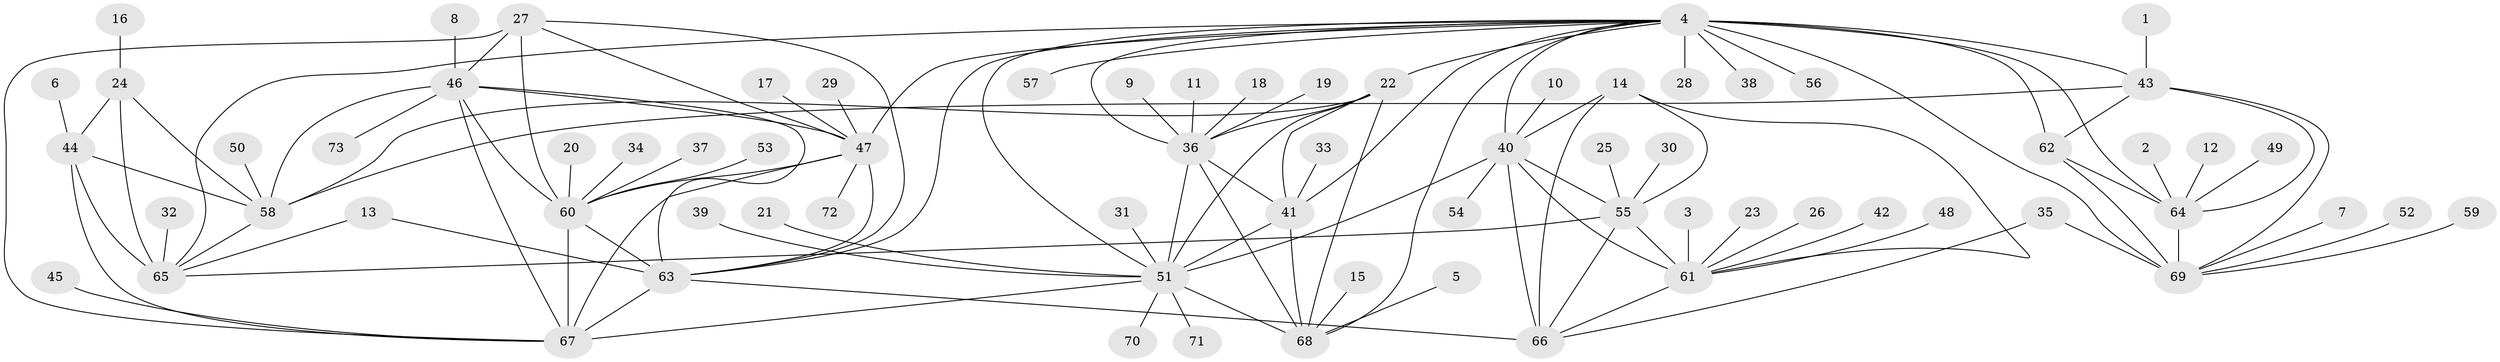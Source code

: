 // original degree distribution, {8: 0.0684931506849315, 14: 0.00684931506849315, 12: 0.02054794520547945, 10: 0.04794520547945205, 13: 0.0136986301369863, 7: 0.03424657534246575, 9: 0.02054794520547945, 11: 0.0273972602739726, 1: 0.6301369863013698, 2: 0.11643835616438356, 3: 0.0136986301369863}
// Generated by graph-tools (version 1.1) at 2025/26/03/09/25 03:26:49]
// undirected, 73 vertices, 118 edges
graph export_dot {
graph [start="1"]
  node [color=gray90,style=filled];
  1;
  2;
  3;
  4;
  5;
  6;
  7;
  8;
  9;
  10;
  11;
  12;
  13;
  14;
  15;
  16;
  17;
  18;
  19;
  20;
  21;
  22;
  23;
  24;
  25;
  26;
  27;
  28;
  29;
  30;
  31;
  32;
  33;
  34;
  35;
  36;
  37;
  38;
  39;
  40;
  41;
  42;
  43;
  44;
  45;
  46;
  47;
  48;
  49;
  50;
  51;
  52;
  53;
  54;
  55;
  56;
  57;
  58;
  59;
  60;
  61;
  62;
  63;
  64;
  65;
  66;
  67;
  68;
  69;
  70;
  71;
  72;
  73;
  1 -- 43 [weight=1.0];
  2 -- 64 [weight=1.0];
  3 -- 61 [weight=1.0];
  4 -- 22 [weight=1.0];
  4 -- 28 [weight=1.0];
  4 -- 36 [weight=1.0];
  4 -- 38 [weight=1.0];
  4 -- 40 [weight=2.0];
  4 -- 41 [weight=1.0];
  4 -- 43 [weight=2.0];
  4 -- 47 [weight=1.0];
  4 -- 51 [weight=2.0];
  4 -- 56 [weight=1.0];
  4 -- 57 [weight=1.0];
  4 -- 62 [weight=2.0];
  4 -- 63 [weight=1.0];
  4 -- 64 [weight=4.0];
  4 -- 65 [weight=1.0];
  4 -- 68 [weight=1.0];
  4 -- 69 [weight=2.0];
  5 -- 68 [weight=1.0];
  6 -- 44 [weight=1.0];
  7 -- 69 [weight=1.0];
  8 -- 46 [weight=1.0];
  9 -- 36 [weight=1.0];
  10 -- 40 [weight=1.0];
  11 -- 36 [weight=1.0];
  12 -- 64 [weight=1.0];
  13 -- 63 [weight=1.0];
  13 -- 65 [weight=1.0];
  14 -- 40 [weight=2.0];
  14 -- 55 [weight=1.0];
  14 -- 61 [weight=1.0];
  14 -- 66 [weight=2.0];
  15 -- 68 [weight=1.0];
  16 -- 24 [weight=1.0];
  17 -- 47 [weight=1.0];
  18 -- 36 [weight=1.0];
  19 -- 36 [weight=1.0];
  20 -- 60 [weight=1.0];
  21 -- 51 [weight=1.0];
  22 -- 36 [weight=1.0];
  22 -- 41 [weight=1.0];
  22 -- 51 [weight=2.0];
  22 -- 58 [weight=1.0];
  22 -- 68 [weight=1.0];
  23 -- 61 [weight=1.0];
  24 -- 44 [weight=1.0];
  24 -- 58 [weight=1.0];
  24 -- 65 [weight=4.0];
  25 -- 55 [weight=1.0];
  26 -- 61 [weight=1.0];
  27 -- 46 [weight=1.0];
  27 -- 47 [weight=1.0];
  27 -- 60 [weight=1.0];
  27 -- 63 [weight=1.0];
  27 -- 67 [weight=2.0];
  29 -- 47 [weight=1.0];
  30 -- 55 [weight=1.0];
  31 -- 51 [weight=1.0];
  32 -- 65 [weight=1.0];
  33 -- 41 [weight=1.0];
  34 -- 60 [weight=1.0];
  35 -- 66 [weight=1.0];
  35 -- 69 [weight=1.0];
  36 -- 41 [weight=1.0];
  36 -- 51 [weight=2.0];
  36 -- 68 [weight=1.0];
  37 -- 60 [weight=1.0];
  39 -- 51 [weight=1.0];
  40 -- 51 [weight=1.0];
  40 -- 54 [weight=1.0];
  40 -- 55 [weight=2.0];
  40 -- 61 [weight=2.0];
  40 -- 66 [weight=4.0];
  41 -- 51 [weight=2.0];
  41 -- 68 [weight=1.0];
  42 -- 61 [weight=1.0];
  43 -- 58 [weight=1.0];
  43 -- 62 [weight=1.0];
  43 -- 64 [weight=2.0];
  43 -- 69 [weight=1.0];
  44 -- 58 [weight=1.0];
  44 -- 65 [weight=4.0];
  44 -- 67 [weight=1.0];
  45 -- 67 [weight=1.0];
  46 -- 47 [weight=1.0];
  46 -- 58 [weight=1.0];
  46 -- 60 [weight=1.0];
  46 -- 63 [weight=1.0];
  46 -- 67 [weight=2.0];
  46 -- 73 [weight=1.0];
  47 -- 60 [weight=1.0];
  47 -- 63 [weight=1.0];
  47 -- 67 [weight=2.0];
  47 -- 72 [weight=1.0];
  48 -- 61 [weight=1.0];
  49 -- 64 [weight=1.0];
  50 -- 58 [weight=1.0];
  51 -- 67 [weight=1.0];
  51 -- 68 [weight=2.0];
  51 -- 70 [weight=1.0];
  51 -- 71 [weight=1.0];
  52 -- 69 [weight=1.0];
  53 -- 60 [weight=1.0];
  55 -- 61 [weight=1.0];
  55 -- 65 [weight=1.0];
  55 -- 66 [weight=2.0];
  58 -- 65 [weight=4.0];
  59 -- 69 [weight=1.0];
  60 -- 63 [weight=1.0];
  60 -- 67 [weight=2.0];
  61 -- 66 [weight=2.0];
  62 -- 64 [weight=2.0];
  62 -- 69 [weight=1.0];
  63 -- 66 [weight=1.0];
  63 -- 67 [weight=2.0];
  64 -- 69 [weight=2.0];
}

